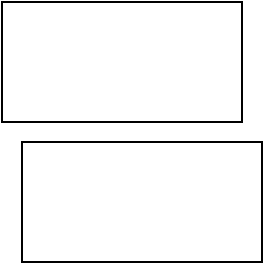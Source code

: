 <mxfile version="20.2.3" type="device"><diagram id="5wQFjr3sAsKjKQ4Ae8Vj" name="Page-1"><mxGraphModel dx="946" dy="672" grid="1" gridSize="10" guides="1" tooltips="1" connect="1" arrows="1" fold="1" page="1" pageScale="1" pageWidth="583" pageHeight="827" math="0" shadow="0"><root><mxCell id="0"/><mxCell id="1" parent="0"/><mxCell id="2p9P_W4ovnusZQecJ4TK-1" value="" style="rounded=0;whiteSpace=wrap;html=1;" vertex="1" parent="1"><mxGeometry x="230" y="320" width="120" height="60" as="geometry"/></mxCell><mxCell id="2p9P_W4ovnusZQecJ4TK-2" value="" style="rounded=0;whiteSpace=wrap;html=1;" vertex="1" parent="1"><mxGeometry x="240" y="390" width="120" height="60" as="geometry"/></mxCell></root></mxGraphModel></diagram></mxfile>
